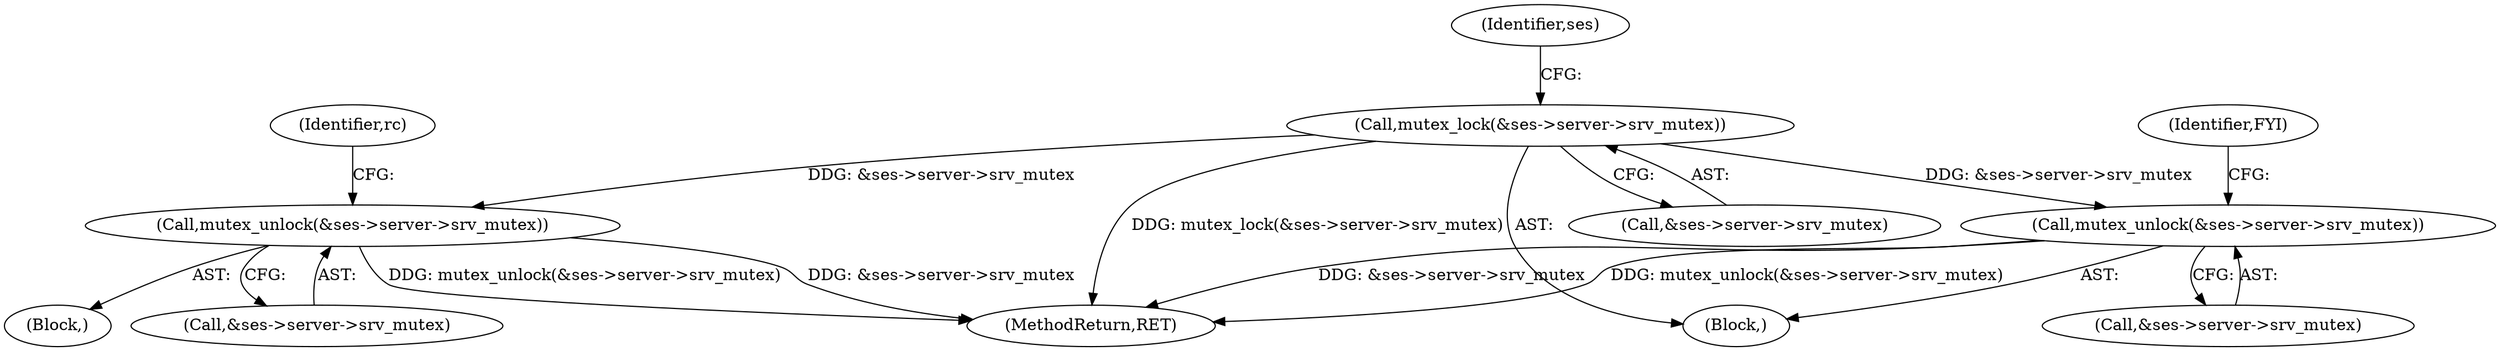 digraph "0_linux_cabfb3680f78981d26c078a26e5c748531257ebb_1@API" {
"1000113" [label="(Call,mutex_lock(&ses->server->srv_mutex))"];
"1000139" [label="(Call,mutex_unlock(&ses->server->srv_mutex))"];
"1000170" [label="(Call,mutex_unlock(&ses->server->srv_mutex))"];
"1000147" [label="(Identifier,rc)"];
"1000139" [label="(Call,mutex_unlock(&ses->server->srv_mutex))"];
"1000171" [label="(Call,&ses->server->srv_mutex)"];
"1000124" [label="(Identifier,ses)"];
"1000102" [label="(Block,)"];
"1000113" [label="(Call,mutex_lock(&ses->server->srv_mutex))"];
"1000198" [label="(MethodReturn,RET)"];
"1000135" [label="(Block,)"];
"1000178" [label="(Identifier,FYI)"];
"1000170" [label="(Call,mutex_unlock(&ses->server->srv_mutex))"];
"1000140" [label="(Call,&ses->server->srv_mutex)"];
"1000114" [label="(Call,&ses->server->srv_mutex)"];
"1000113" -> "1000102"  [label="AST: "];
"1000113" -> "1000114"  [label="CFG: "];
"1000114" -> "1000113"  [label="AST: "];
"1000124" -> "1000113"  [label="CFG: "];
"1000113" -> "1000198"  [label="DDG: mutex_lock(&ses->server->srv_mutex)"];
"1000113" -> "1000139"  [label="DDG: &ses->server->srv_mutex"];
"1000113" -> "1000170"  [label="DDG: &ses->server->srv_mutex"];
"1000139" -> "1000135"  [label="AST: "];
"1000139" -> "1000140"  [label="CFG: "];
"1000140" -> "1000139"  [label="AST: "];
"1000147" -> "1000139"  [label="CFG: "];
"1000139" -> "1000198"  [label="DDG: mutex_unlock(&ses->server->srv_mutex)"];
"1000139" -> "1000198"  [label="DDG: &ses->server->srv_mutex"];
"1000170" -> "1000102"  [label="AST: "];
"1000170" -> "1000171"  [label="CFG: "];
"1000171" -> "1000170"  [label="AST: "];
"1000178" -> "1000170"  [label="CFG: "];
"1000170" -> "1000198"  [label="DDG: &ses->server->srv_mutex"];
"1000170" -> "1000198"  [label="DDG: mutex_unlock(&ses->server->srv_mutex)"];
}
